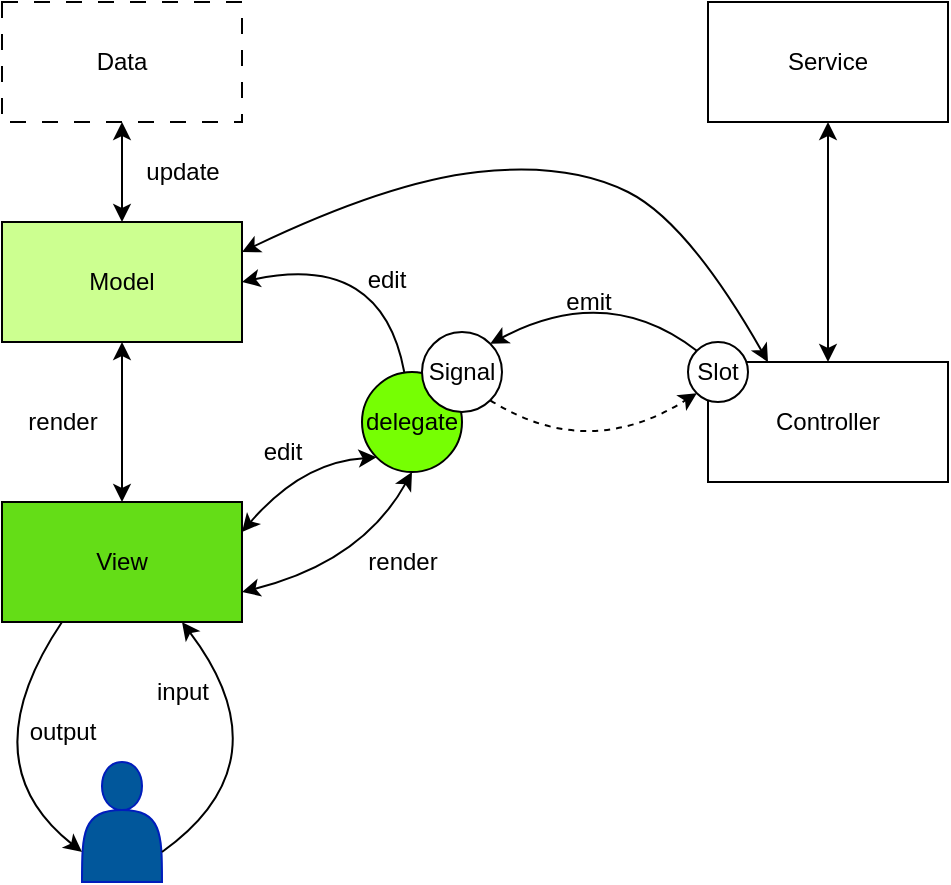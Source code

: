 <mxfile version="21.4.0" type="device">
  <diagram name="Seite-1" id="S5l72sn21yenRpGNLV-D">
    <mxGraphModel dx="682" dy="437" grid="1" gridSize="10" guides="1" tooltips="1" connect="1" arrows="1" fold="1" page="1" pageScale="1" pageWidth="500" pageHeight="500" math="0" shadow="0">
      <root>
        <mxCell id="0" />
        <mxCell id="1" parent="0" />
        <mxCell id="2YdTuyt2Vs7Uolm6UVBZ-1" value="Data" style="rounded=0;whiteSpace=wrap;html=1;dashed=1;dashPattern=8 8;" vertex="1" parent="1">
          <mxGeometry x="17" y="20" width="120" height="60" as="geometry" />
        </mxCell>
        <mxCell id="2YdTuyt2Vs7Uolm6UVBZ-24" style="edgeStyle=orthogonalEdgeStyle;rounded=0;orthogonalLoop=1;jettySize=auto;html=1;startArrow=classic;startFill=1;" edge="1" parent="1" source="2YdTuyt2Vs7Uolm6UVBZ-2" target="2YdTuyt2Vs7Uolm6UVBZ-3">
          <mxGeometry relative="1" as="geometry" />
        </mxCell>
        <mxCell id="2YdTuyt2Vs7Uolm6UVBZ-2" value="Model" style="rounded=0;whiteSpace=wrap;html=1;fillColor=#CCFF90;" vertex="1" parent="1">
          <mxGeometry x="17" y="130" width="120" height="60" as="geometry" />
        </mxCell>
        <mxCell id="2YdTuyt2Vs7Uolm6UVBZ-3" value="View" style="rounded=0;whiteSpace=wrap;html=1;fillColor=#64DD17;" vertex="1" parent="1">
          <mxGeometry x="17" y="270" width="120" height="60" as="geometry" />
        </mxCell>
        <mxCell id="2YdTuyt2Vs7Uolm6UVBZ-4" value="" style="shape=actor;whiteSpace=wrap;html=1;fillColor=#01579B;fontColor=#ffffff;strokeColor=#001DBC;" vertex="1" parent="1">
          <mxGeometry x="57" y="400" width="40" height="60" as="geometry" />
        </mxCell>
        <mxCell id="2YdTuyt2Vs7Uolm6UVBZ-5" value="delegate" style="ellipse;whiteSpace=wrap;html=1;aspect=fixed;fillColor=#76FF03;" vertex="1" parent="1">
          <mxGeometry x="197" y="205" width="50" height="50" as="geometry" />
        </mxCell>
        <mxCell id="2YdTuyt2Vs7Uolm6UVBZ-6" value="Controller" style="rounded=0;whiteSpace=wrap;html=1;" vertex="1" parent="1">
          <mxGeometry x="370" y="200" width="120" height="60" as="geometry" />
        </mxCell>
        <mxCell id="2YdTuyt2Vs7Uolm6UVBZ-7" value="Service" style="rounded=0;whiteSpace=wrap;html=1;" vertex="1" parent="1">
          <mxGeometry x="370" y="20" width="120" height="60" as="geometry" />
        </mxCell>
        <mxCell id="2YdTuyt2Vs7Uolm6UVBZ-8" value="Signal" style="ellipse;whiteSpace=wrap;html=1;aspect=fixed;" vertex="1" parent="1">
          <mxGeometry x="227" y="185" width="40" height="40" as="geometry" />
        </mxCell>
        <mxCell id="2YdTuyt2Vs7Uolm6UVBZ-9" value="Slot" style="ellipse;whiteSpace=wrap;html=1;aspect=fixed;" vertex="1" parent="1">
          <mxGeometry x="360" y="190" width="30" height="30" as="geometry" />
        </mxCell>
        <mxCell id="2YdTuyt2Vs7Uolm6UVBZ-11" value="" style="curved=1;endArrow=classic;html=1;rounded=0;exitX=0.25;exitY=1;exitDx=0;exitDy=0;entryX=0;entryY=0.75;entryDx=0;entryDy=0;" edge="1" parent="1" source="2YdTuyt2Vs7Uolm6UVBZ-3" target="2YdTuyt2Vs7Uolm6UVBZ-4">
          <mxGeometry width="50" height="50" relative="1" as="geometry">
            <mxPoint x="201" y="280" as="sourcePoint" />
            <mxPoint x="251" y="230" as="targetPoint" />
            <Array as="points">
              <mxPoint y="400" />
            </Array>
          </mxGeometry>
        </mxCell>
        <mxCell id="2YdTuyt2Vs7Uolm6UVBZ-12" value="" style="curved=1;endArrow=classic;html=1;rounded=0;exitX=1;exitY=0.75;exitDx=0;exitDy=0;entryX=0.75;entryY=1;entryDx=0;entryDy=0;" edge="1" parent="1" source="2YdTuyt2Vs7Uolm6UVBZ-4" target="2YdTuyt2Vs7Uolm6UVBZ-3">
          <mxGeometry width="50" height="50" relative="1" as="geometry">
            <mxPoint x="217" y="455" as="sourcePoint" />
            <mxPoint x="207" y="340" as="targetPoint" />
            <Array as="points">
              <mxPoint x="160" y="400" />
            </Array>
          </mxGeometry>
        </mxCell>
        <mxCell id="2YdTuyt2Vs7Uolm6UVBZ-13" value="input" style="text;html=1;align=center;verticalAlign=middle;resizable=0;points=[];autosize=1;strokeColor=none;fillColor=none;" vertex="1" parent="1">
          <mxGeometry x="82" y="350" width="50" height="30" as="geometry" />
        </mxCell>
        <mxCell id="2YdTuyt2Vs7Uolm6UVBZ-14" value="output" style="text;html=1;align=center;verticalAlign=middle;resizable=0;points=[];autosize=1;strokeColor=none;fillColor=none;" vertex="1" parent="1">
          <mxGeometry x="17" y="370" width="60" height="30" as="geometry" />
        </mxCell>
        <mxCell id="2YdTuyt2Vs7Uolm6UVBZ-15" value="" style="curved=1;endArrow=classic;html=1;rounded=0;exitX=1;exitY=0.75;exitDx=0;exitDy=0;entryX=0.5;entryY=1;entryDx=0;entryDy=0;startArrow=classic;startFill=1;" edge="1" parent="1" source="2YdTuyt2Vs7Uolm6UVBZ-3" target="2YdTuyt2Vs7Uolm6UVBZ-5">
          <mxGeometry width="50" height="50" relative="1" as="geometry">
            <mxPoint x="217" y="400" as="sourcePoint" />
            <mxPoint x="227" y="285" as="targetPoint" />
            <Array as="points">
              <mxPoint x="197" y="300" />
            </Array>
          </mxGeometry>
        </mxCell>
        <mxCell id="2YdTuyt2Vs7Uolm6UVBZ-16" value="" style="curved=1;endArrow=classic;html=1;rounded=0;exitX=1;exitY=0.25;exitDx=0;exitDy=0;entryX=0;entryY=1;entryDx=0;entryDy=0;startArrow=classic;startFill=1;" edge="1" parent="1" source="2YdTuyt2Vs7Uolm6UVBZ-3" target="2YdTuyt2Vs7Uolm6UVBZ-5">
          <mxGeometry width="50" height="50" relative="1" as="geometry">
            <mxPoint x="162" y="322.5" as="sourcePoint" />
            <mxPoint x="247" y="277.5" as="targetPoint" />
            <Array as="points">
              <mxPoint x="167" y="250" />
            </Array>
          </mxGeometry>
        </mxCell>
        <mxCell id="2YdTuyt2Vs7Uolm6UVBZ-17" value="render" style="text;html=1;align=center;verticalAlign=middle;resizable=0;points=[];autosize=1;strokeColor=none;fillColor=none;" vertex="1" parent="1">
          <mxGeometry x="187" y="285" width="60" height="30" as="geometry" />
        </mxCell>
        <mxCell id="2YdTuyt2Vs7Uolm6UVBZ-18" value="edit" style="text;html=1;align=center;verticalAlign=middle;resizable=0;points=[];autosize=1;strokeColor=none;fillColor=none;" vertex="1" parent="1">
          <mxGeometry x="137" y="230" width="40" height="30" as="geometry" />
        </mxCell>
        <mxCell id="2YdTuyt2Vs7Uolm6UVBZ-20" value="" style="curved=1;endArrow=classic;html=1;rounded=0;exitX=0.423;exitY=0.002;exitDx=0;exitDy=0;entryX=1;entryY=0.5;entryDx=0;entryDy=0;startArrow=none;startFill=0;exitPerimeter=0;endFill=1;" edge="1" parent="1" source="2YdTuyt2Vs7Uolm6UVBZ-5" target="2YdTuyt2Vs7Uolm6UVBZ-2">
          <mxGeometry width="50" height="50" relative="1" as="geometry">
            <mxPoint x="197" y="170" as="sourcePoint" />
            <mxPoint x="282" y="110" as="targetPoint" />
            <Array as="points">
              <mxPoint x="207" y="145" />
            </Array>
          </mxGeometry>
        </mxCell>
        <mxCell id="2YdTuyt2Vs7Uolm6UVBZ-21" value="edit" style="text;html=1;align=center;verticalAlign=middle;resizable=0;points=[];autosize=1;strokeColor=none;fillColor=none;" vertex="1" parent="1">
          <mxGeometry x="189" y="144" width="40" height="30" as="geometry" />
        </mxCell>
        <mxCell id="2YdTuyt2Vs7Uolm6UVBZ-25" value="render" style="text;html=1;align=center;verticalAlign=middle;resizable=0;points=[];autosize=1;strokeColor=none;fillColor=none;" vertex="1" parent="1">
          <mxGeometry x="17" y="215" width="60" height="30" as="geometry" />
        </mxCell>
        <mxCell id="2YdTuyt2Vs7Uolm6UVBZ-26" style="edgeStyle=orthogonalEdgeStyle;rounded=0;orthogonalLoop=1;jettySize=auto;html=1;startArrow=classic;startFill=1;exitX=0.5;exitY=1;exitDx=0;exitDy=0;entryX=0.5;entryY=0;entryDx=0;entryDy=0;" edge="1" parent="1" source="2YdTuyt2Vs7Uolm6UVBZ-1" target="2YdTuyt2Vs7Uolm6UVBZ-2">
          <mxGeometry relative="1" as="geometry">
            <mxPoint x="208.66" y="64" as="sourcePoint" />
            <mxPoint x="208.66" y="144" as="targetPoint" />
          </mxGeometry>
        </mxCell>
        <mxCell id="2YdTuyt2Vs7Uolm6UVBZ-27" value="update" style="text;html=1;align=center;verticalAlign=middle;resizable=0;points=[];autosize=1;strokeColor=none;fillColor=none;" vertex="1" parent="1">
          <mxGeometry x="77" y="90" width="60" height="30" as="geometry" />
        </mxCell>
        <mxCell id="2YdTuyt2Vs7Uolm6UVBZ-29" value="" style="curved=1;endArrow=none;html=1;rounded=0;exitX=1;exitY=0;exitDx=0;exitDy=0;entryX=0;entryY=0;entryDx=0;entryDy=0;startArrow=classic;startFill=1;endFill=0;" edge="1" parent="1" source="2YdTuyt2Vs7Uolm6UVBZ-8" target="2YdTuyt2Vs7Uolm6UVBZ-9">
          <mxGeometry width="50" height="50" relative="1" as="geometry">
            <mxPoint x="293" y="157" as="sourcePoint" />
            <mxPoint x="360" y="120" as="targetPoint" />
            <Array as="points">
              <mxPoint x="320" y="160" />
            </Array>
          </mxGeometry>
        </mxCell>
        <mxCell id="2YdTuyt2Vs7Uolm6UVBZ-30" value="emit" style="text;html=1;align=center;verticalAlign=middle;resizable=0;points=[];autosize=1;strokeColor=none;fillColor=none;" vertex="1" parent="1">
          <mxGeometry x="285" y="155" width="50" height="30" as="geometry" />
        </mxCell>
        <mxCell id="2YdTuyt2Vs7Uolm6UVBZ-31" value="" style="curved=1;endArrow=classic;html=1;rounded=0;exitX=1;exitY=1;exitDx=0;exitDy=0;entryX=0;entryY=1;entryDx=0;entryDy=0;startArrow=none;startFill=0;endFill=1;dashed=1;" edge="1" parent="1" source="2YdTuyt2Vs7Uolm6UVBZ-8" target="2YdTuyt2Vs7Uolm6UVBZ-9">
          <mxGeometry width="50" height="50" relative="1" as="geometry">
            <mxPoint x="267" y="282" as="sourcePoint" />
            <mxPoint x="370" y="285" as="targetPoint" />
            <Array as="points">
              <mxPoint x="310" y="250" />
            </Array>
          </mxGeometry>
        </mxCell>
        <mxCell id="2YdTuyt2Vs7Uolm6UVBZ-32" style="edgeStyle=orthogonalEdgeStyle;rounded=0;orthogonalLoop=1;jettySize=auto;html=1;startArrow=classic;startFill=1;" edge="1" parent="1" source="2YdTuyt2Vs7Uolm6UVBZ-7" target="2YdTuyt2Vs7Uolm6UVBZ-6">
          <mxGeometry relative="1" as="geometry">
            <mxPoint x="87" y="200" as="sourcePoint" />
            <mxPoint x="87" y="280" as="targetPoint" />
            <Array as="points">
              <mxPoint x="430" y="120" />
              <mxPoint x="430" y="120" />
            </Array>
          </mxGeometry>
        </mxCell>
        <mxCell id="2YdTuyt2Vs7Uolm6UVBZ-33" value="" style="curved=1;endArrow=classic;html=1;rounded=0;exitX=0.25;exitY=0;exitDx=0;exitDy=0;entryX=1;entryY=0.25;entryDx=0;entryDy=0;startArrow=classic;startFill=1;endFill=1;" edge="1" parent="1" source="2YdTuyt2Vs7Uolm6UVBZ-6" target="2YdTuyt2Vs7Uolm6UVBZ-2">
          <mxGeometry width="50" height="50" relative="1" as="geometry">
            <mxPoint x="228" y="215" as="sourcePoint" />
            <mxPoint x="147" y="155" as="targetPoint" />
            <Array as="points">
              <mxPoint x="360" y="130" />
              <mxPoint x="300" y="100" />
              <mxPoint x="210" y="110" />
            </Array>
          </mxGeometry>
        </mxCell>
      </root>
    </mxGraphModel>
  </diagram>
</mxfile>
